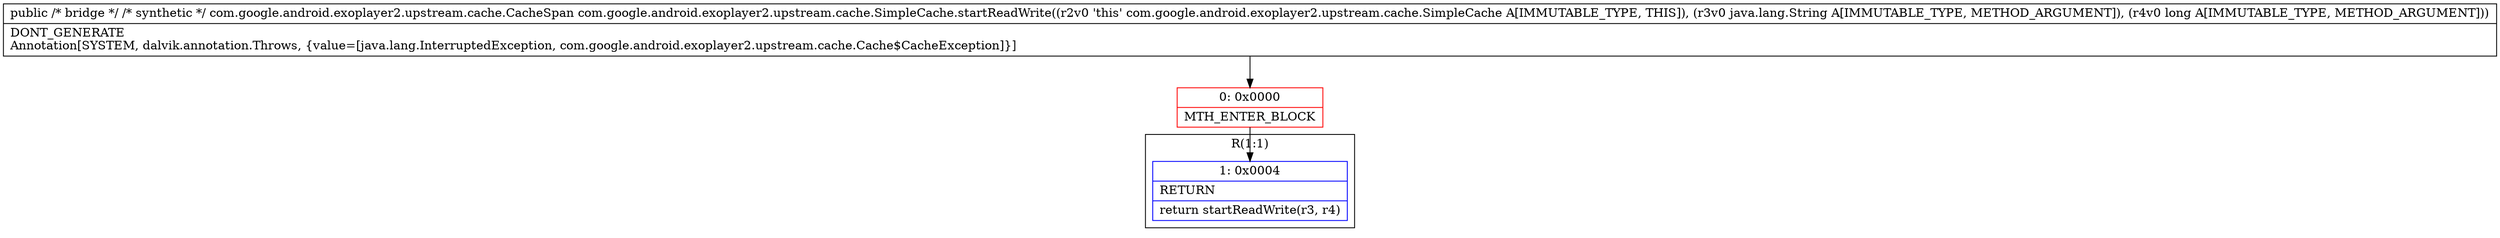 digraph "CFG forcom.google.android.exoplayer2.upstream.cache.SimpleCache.startReadWrite(Ljava\/lang\/String;J)Lcom\/google\/android\/exoplayer2\/upstream\/cache\/CacheSpan;" {
subgraph cluster_Region_374144753 {
label = "R(1:1)";
node [shape=record,color=blue];
Node_1 [shape=record,label="{1\:\ 0x0004|RETURN\l|return startReadWrite(r3, r4)\l}"];
}
Node_0 [shape=record,color=red,label="{0\:\ 0x0000|MTH_ENTER_BLOCK\l}"];
MethodNode[shape=record,label="{public \/* bridge *\/ \/* synthetic *\/ com.google.android.exoplayer2.upstream.cache.CacheSpan com.google.android.exoplayer2.upstream.cache.SimpleCache.startReadWrite((r2v0 'this' com.google.android.exoplayer2.upstream.cache.SimpleCache A[IMMUTABLE_TYPE, THIS]), (r3v0 java.lang.String A[IMMUTABLE_TYPE, METHOD_ARGUMENT]), (r4v0 long A[IMMUTABLE_TYPE, METHOD_ARGUMENT]))  | DONT_GENERATE\lAnnotation[SYSTEM, dalvik.annotation.Throws, \{value=[java.lang.InterruptedException, com.google.android.exoplayer2.upstream.cache.Cache$CacheException]\}]\l}"];
MethodNode -> Node_0;
Node_0 -> Node_1;
}


